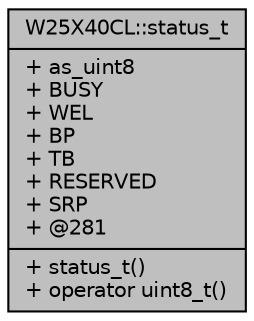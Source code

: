 digraph "W25X40CL::status_t"
{
  edge [fontname="Helvetica",fontsize="10",labelfontname="Helvetica",labelfontsize="10"];
  node [fontname="Helvetica",fontsize="10",shape=record];
  Node1 [label="{W25X40CL::status_t\n|+ as_uint8\l+ BUSY\l+ WEL\l+ BP\l+ TB\l+ RESERVED\l+ SRP\l+ @281\l|+ status_t()\l+ operator uint8_t()\l}",height=0.2,width=0.4,color="black", fillcolor="grey75", style="filled", fontcolor="black"];
}
